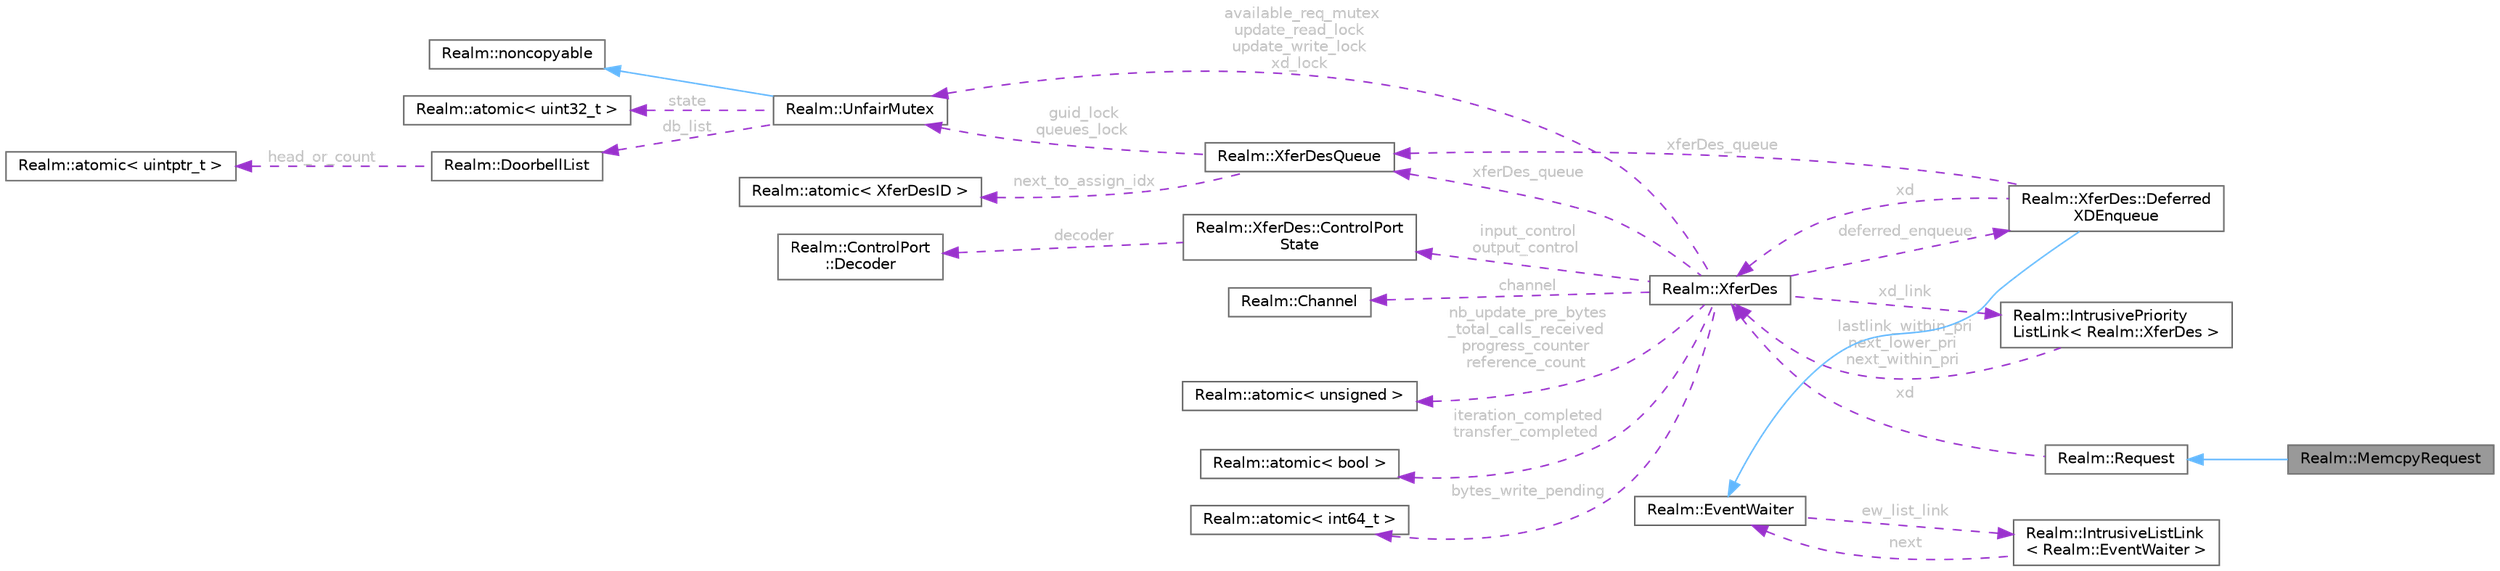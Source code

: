 digraph "Realm::MemcpyRequest"
{
 // LATEX_PDF_SIZE
  bgcolor="transparent";
  edge [fontname=Helvetica,fontsize=10,labelfontname=Helvetica,labelfontsize=10];
  node [fontname=Helvetica,fontsize=10,shape=box,height=0.2,width=0.4];
  rankdir="LR";
  Node1 [id="Node000001",label="Realm::MemcpyRequest",height=0.2,width=0.4,color="gray40", fillcolor="grey60", style="filled", fontcolor="black",tooltip=" "];
  Node2 -> Node1 [id="edge1_Node000001_Node000002",dir="back",color="steelblue1",style="solid",tooltip=" "];
  Node2 [id="Node000002",label="Realm::Request",height=0.2,width=0.4,color="gray40", fillcolor="white", style="filled",URL="$classRealm_1_1Request.html",tooltip=" "];
  Node3 -> Node2 [id="edge2_Node000002_Node000003",dir="back",color="darkorchid3",style="dashed",tooltip=" ",label=" xd",fontcolor="grey" ];
  Node3 [id="Node000003",label="Realm::XferDes",height=0.2,width=0.4,color="gray40", fillcolor="white", style="filled",URL="$classRealm_1_1XferDes.html",tooltip=" "];
  Node4 -> Node3 [id="edge3_Node000003_Node000004",dir="back",color="darkorchid3",style="dashed",tooltip=" ",label=" xferDes_queue",fontcolor="grey" ];
  Node4 [id="Node000004",label="Realm::XferDesQueue",height=0.2,width=0.4,color="gray40", fillcolor="white", style="filled",URL="$classRealm_1_1XferDesQueue.html",tooltip=" "];
  Node5 -> Node4 [id="edge4_Node000004_Node000005",dir="back",color="darkorchid3",style="dashed",tooltip=" ",label=" guid_lock\nqueues_lock",fontcolor="grey" ];
  Node5 [id="Node000005",label="Realm::UnfairMutex",height=0.2,width=0.4,color="gray40", fillcolor="white", style="filled",URL="$classRealm_1_1UnfairMutex.html",tooltip=" "];
  Node6 -> Node5 [id="edge5_Node000005_Node000006",dir="back",color="steelblue1",style="solid",tooltip=" "];
  Node6 [id="Node000006",label="Realm::noncopyable",height=0.2,width=0.4,color="gray40", fillcolor="white", style="filled",URL="$classRealm_1_1noncopyable.html",tooltip=" "];
  Node7 -> Node5 [id="edge6_Node000005_Node000007",dir="back",color="darkorchid3",style="dashed",tooltip=" ",label=" state",fontcolor="grey" ];
  Node7 [id="Node000007",label="Realm::atomic\< uint32_t \>",height=0.2,width=0.4,color="gray40", fillcolor="white", style="filled",URL="$classRealm_1_1atomic.html",tooltip=" "];
  Node8 -> Node5 [id="edge7_Node000005_Node000008",dir="back",color="darkorchid3",style="dashed",tooltip=" ",label=" db_list",fontcolor="grey" ];
  Node8 [id="Node000008",label="Realm::DoorbellList",height=0.2,width=0.4,color="gray40", fillcolor="white", style="filled",URL="$classRealm_1_1DoorbellList.html",tooltip=" "];
  Node9 -> Node8 [id="edge8_Node000008_Node000009",dir="back",color="darkorchid3",style="dashed",tooltip=" ",label=" head_or_count",fontcolor="grey" ];
  Node9 [id="Node000009",label="Realm::atomic\< uintptr_t \>",height=0.2,width=0.4,color="gray40", fillcolor="white", style="filled",URL="$classRealm_1_1atomic.html",tooltip=" "];
  Node10 -> Node4 [id="edge9_Node000004_Node000010",dir="back",color="darkorchid3",style="dashed",tooltip=" ",label=" next_to_assign_idx",fontcolor="grey" ];
  Node10 [id="Node000010",label="Realm::atomic\< XferDesID \>",height=0.2,width=0.4,color="gray40", fillcolor="white", style="filled",URL="$classRealm_1_1atomic.html",tooltip=" "];
  Node11 -> Node3 [id="edge10_Node000003_Node000011",dir="back",color="darkorchid3",style="dashed",tooltip=" ",label=" iteration_completed\ntransfer_completed",fontcolor="grey" ];
  Node11 [id="Node000011",label="Realm::atomic\< bool \>",height=0.2,width=0.4,color="gray40", fillcolor="white", style="filled",URL="$classRealm_1_1atomic.html",tooltip=" "];
  Node12 -> Node3 [id="edge11_Node000003_Node000012",dir="back",color="darkorchid3",style="dashed",tooltip=" ",label=" bytes_write_pending",fontcolor="grey" ];
  Node12 [id="Node000012",label="Realm::atomic\< int64_t \>",height=0.2,width=0.4,color="gray40", fillcolor="white", style="filled",URL="$classRealm_1_1atomic.html",tooltip=" "];
  Node13 -> Node3 [id="edge12_Node000003_Node000013",dir="back",color="darkorchid3",style="dashed",tooltip=" ",label=" input_control\noutput_control",fontcolor="grey" ];
  Node13 [id="Node000013",label="Realm::XferDes::ControlPort\lState",height=0.2,width=0.4,color="gray40", fillcolor="white", style="filled",URL="$structRealm_1_1XferDes_1_1ControlPortState.html",tooltip=" "];
  Node14 -> Node13 [id="edge13_Node000013_Node000014",dir="back",color="darkorchid3",style="dashed",tooltip=" ",label=" decoder",fontcolor="grey" ];
  Node14 [id="Node000014",label="Realm::ControlPort\l::Decoder",height=0.2,width=0.4,color="gray40", fillcolor="white", style="filled",URL="$classRealm_1_1ControlPort_1_1Decoder.html",tooltip=" "];
  Node15 -> Node3 [id="edge14_Node000003_Node000015",dir="back",color="darkorchid3",style="dashed",tooltip=" ",label=" channel",fontcolor="grey" ];
  Node15 [id="Node000015",label="Realm::Channel",height=0.2,width=0.4,color="gray40", fillcolor="white", style="filled",URL="$classRealm_1_1Channel.html",tooltip=" "];
  Node5 -> Node3 [id="edge15_Node000003_Node000005",dir="back",color="darkorchid3",style="dashed",tooltip=" ",label=" available_req_mutex\nupdate_read_lock\nupdate_write_lock\nxd_lock",fontcolor="grey" ];
  Node16 -> Node3 [id="edge16_Node000003_Node000016",dir="back",color="darkorchid3",style="dashed",tooltip=" ",label=" nb_update_pre_bytes\l_total_calls_received\nprogress_counter\nreference_count",fontcolor="grey" ];
  Node16 [id="Node000016",label="Realm::atomic\< unsigned \>",height=0.2,width=0.4,color="gray40", fillcolor="white", style="filled",URL="$classRealm_1_1atomic.html",tooltip=" "];
  Node17 -> Node3 [id="edge17_Node000003_Node000017",dir="back",color="darkorchid3",style="dashed",tooltip=" ",label=" xd_link",fontcolor="grey" ];
  Node17 [id="Node000017",label="Realm::IntrusivePriority\lListLink\< Realm::XferDes \>",height=0.2,width=0.4,color="gray40", fillcolor="white", style="filled",URL="$structRealm_1_1IntrusivePriorityListLink.html",tooltip=" "];
  Node3 -> Node17 [id="edge18_Node000017_Node000003",dir="back",color="darkorchid3",style="dashed",tooltip=" ",label=" lastlink_within_pri\nnext_lower_pri\nnext_within_pri",fontcolor="grey" ];
  Node18 -> Node3 [id="edge19_Node000003_Node000018",dir="back",color="darkorchid3",style="dashed",tooltip=" ",label=" deferred_enqueue",fontcolor="grey" ];
  Node18 [id="Node000018",label="Realm::XferDes::Deferred\lXDEnqueue",height=0.2,width=0.4,color="gray40", fillcolor="white", style="filled",URL="$classRealm_1_1XferDes_1_1DeferredXDEnqueue.html",tooltip=" "];
  Node19 -> Node18 [id="edge20_Node000018_Node000019",dir="back",color="steelblue1",style="solid",tooltip=" "];
  Node19 [id="Node000019",label="Realm::EventWaiter",height=0.2,width=0.4,color="gray40", fillcolor="white", style="filled",URL="$classRealm_1_1EventWaiter.html",tooltip=" "];
  Node20 -> Node19 [id="edge21_Node000019_Node000020",dir="back",color="darkorchid3",style="dashed",tooltip=" ",label=" ew_list_link",fontcolor="grey" ];
  Node20 [id="Node000020",label="Realm::IntrusiveListLink\l\< Realm::EventWaiter \>",height=0.2,width=0.4,color="gray40", fillcolor="white", style="filled",URL="$structRealm_1_1IntrusiveListLink.html",tooltip=" "];
  Node19 -> Node20 [id="edge22_Node000020_Node000019",dir="back",color="darkorchid3",style="dashed",tooltip=" ",label=" next",fontcolor="grey" ];
  Node4 -> Node18 [id="edge23_Node000018_Node000004",dir="back",color="darkorchid3",style="dashed",tooltip=" ",label=" xferDes_queue",fontcolor="grey" ];
  Node3 -> Node18 [id="edge24_Node000018_Node000003",dir="back",color="darkorchid3",style="dashed",tooltip=" ",label=" xd",fontcolor="grey" ];
}
